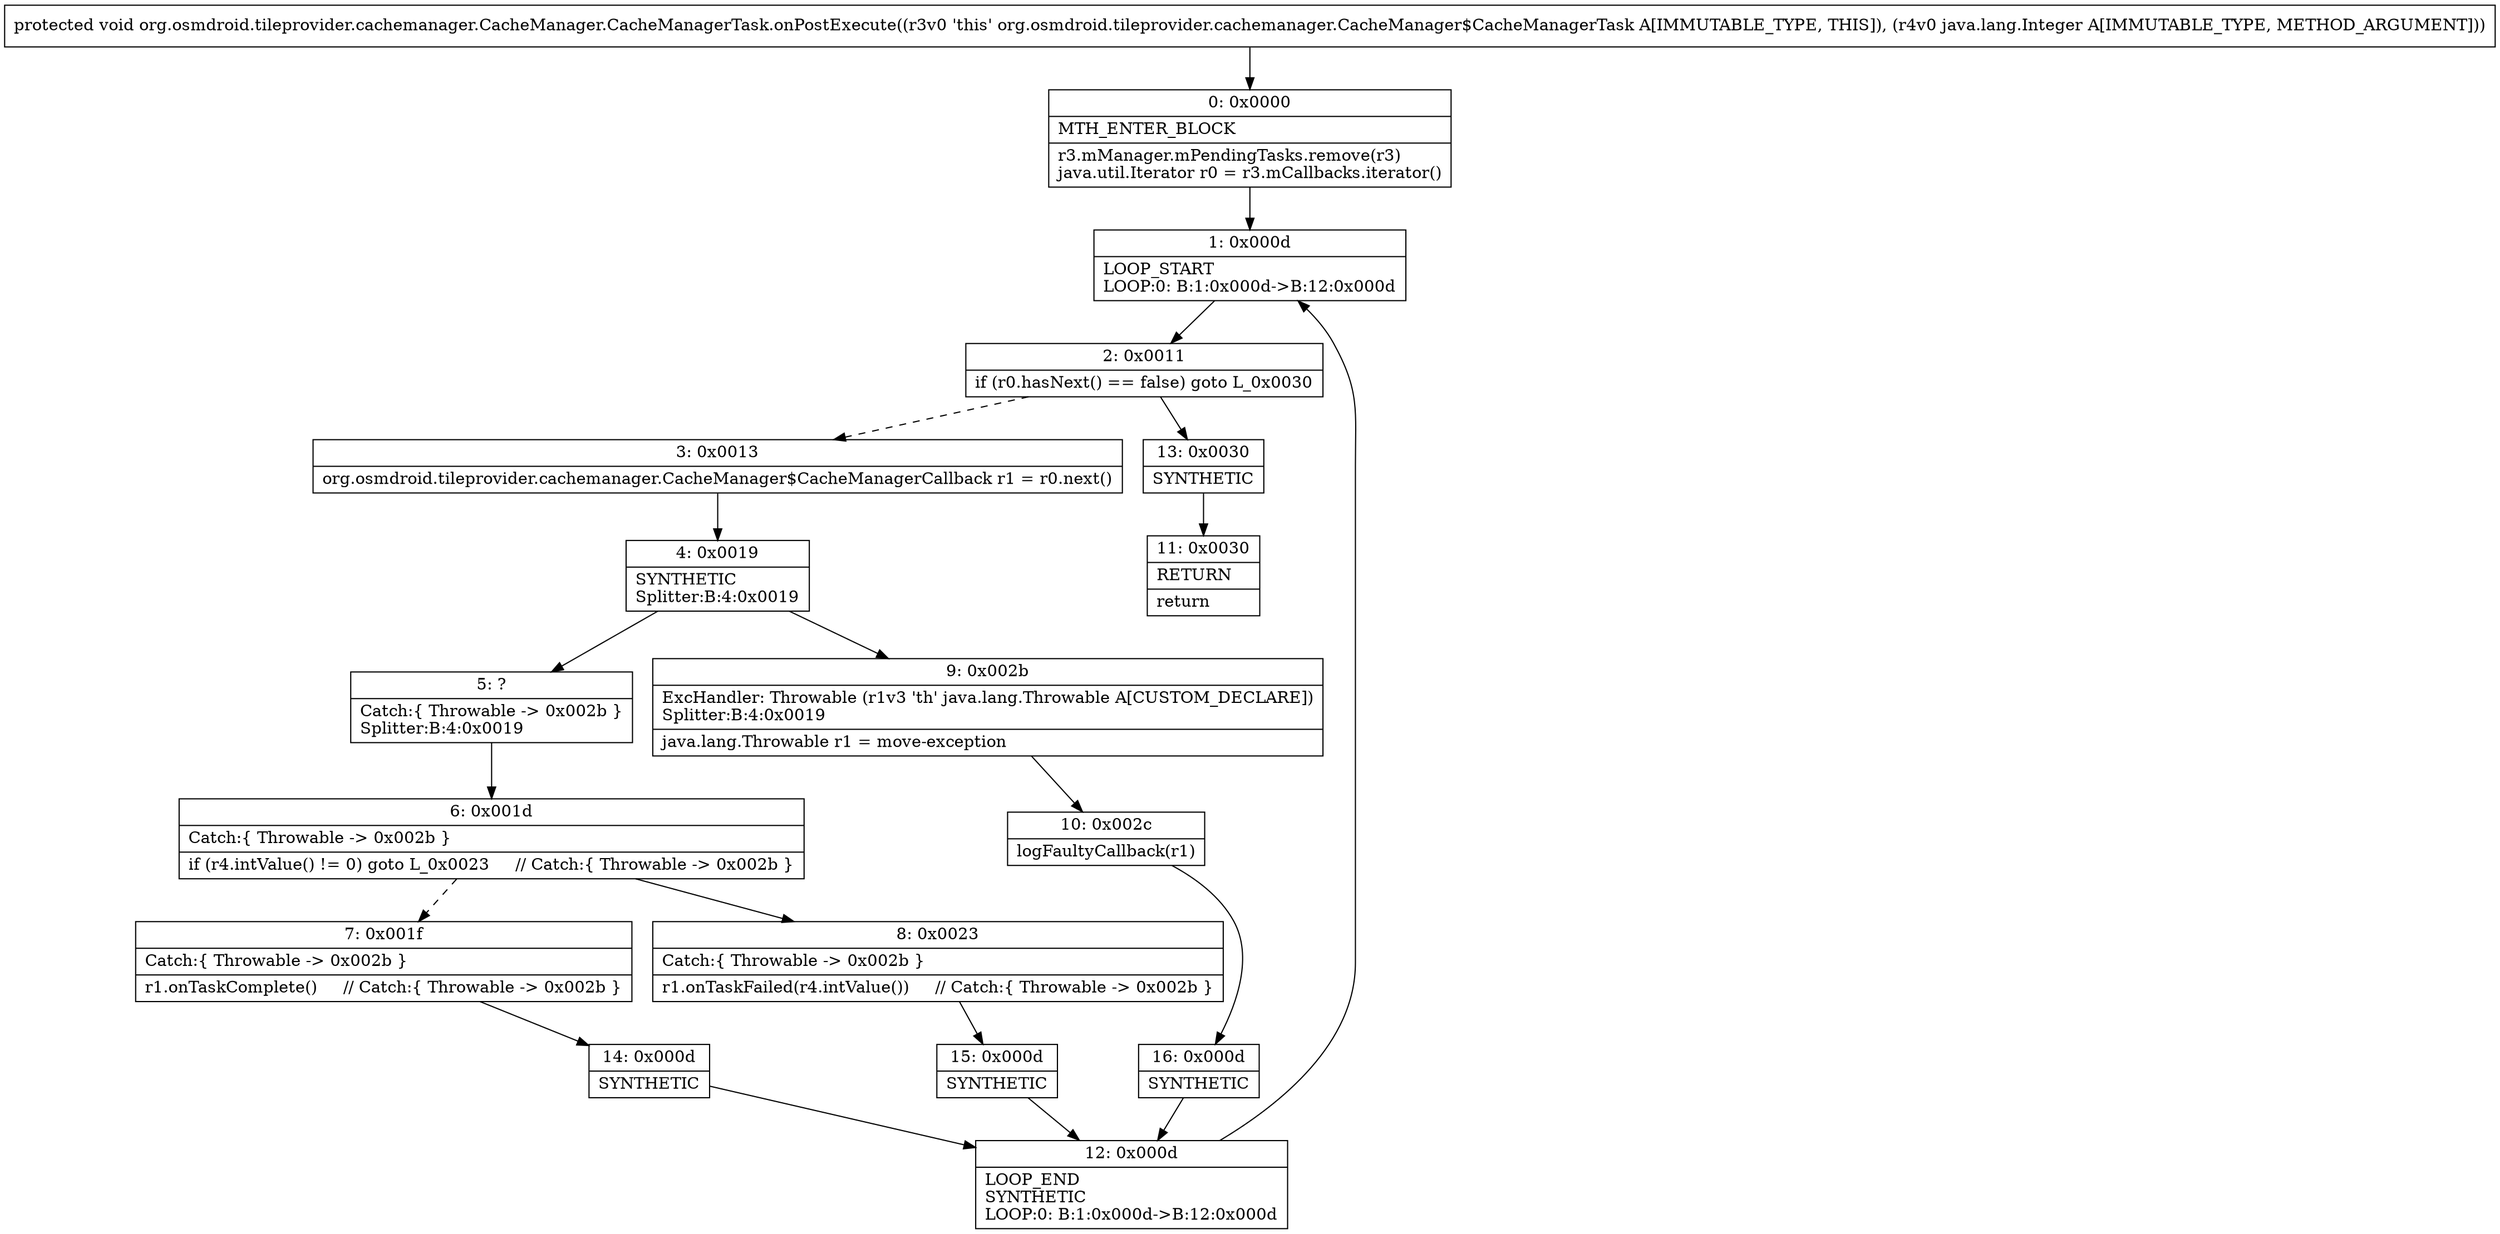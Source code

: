 digraph "CFG fororg.osmdroid.tileprovider.cachemanager.CacheManager.CacheManagerTask.onPostExecute(Ljava\/lang\/Integer;)V" {
Node_0 [shape=record,label="{0\:\ 0x0000|MTH_ENTER_BLOCK\l|r3.mManager.mPendingTasks.remove(r3)\ljava.util.Iterator r0 = r3.mCallbacks.iterator()\l}"];
Node_1 [shape=record,label="{1\:\ 0x000d|LOOP_START\lLOOP:0: B:1:0x000d\-\>B:12:0x000d\l}"];
Node_2 [shape=record,label="{2\:\ 0x0011|if (r0.hasNext() == false) goto L_0x0030\l}"];
Node_3 [shape=record,label="{3\:\ 0x0013|org.osmdroid.tileprovider.cachemanager.CacheManager$CacheManagerCallback r1 = r0.next()\l}"];
Node_4 [shape=record,label="{4\:\ 0x0019|SYNTHETIC\lSplitter:B:4:0x0019\l}"];
Node_5 [shape=record,label="{5\:\ ?|Catch:\{ Throwable \-\> 0x002b \}\lSplitter:B:4:0x0019\l}"];
Node_6 [shape=record,label="{6\:\ 0x001d|Catch:\{ Throwable \-\> 0x002b \}\l|if (r4.intValue() != 0) goto L_0x0023     \/\/ Catch:\{ Throwable \-\> 0x002b \}\l}"];
Node_7 [shape=record,label="{7\:\ 0x001f|Catch:\{ Throwable \-\> 0x002b \}\l|r1.onTaskComplete()     \/\/ Catch:\{ Throwable \-\> 0x002b \}\l}"];
Node_8 [shape=record,label="{8\:\ 0x0023|Catch:\{ Throwable \-\> 0x002b \}\l|r1.onTaskFailed(r4.intValue())     \/\/ Catch:\{ Throwable \-\> 0x002b \}\l}"];
Node_9 [shape=record,label="{9\:\ 0x002b|ExcHandler: Throwable (r1v3 'th' java.lang.Throwable A[CUSTOM_DECLARE])\lSplitter:B:4:0x0019\l|java.lang.Throwable r1 = move\-exception\l}"];
Node_10 [shape=record,label="{10\:\ 0x002c|logFaultyCallback(r1)\l}"];
Node_11 [shape=record,label="{11\:\ 0x0030|RETURN\l|return\l}"];
Node_12 [shape=record,label="{12\:\ 0x000d|LOOP_END\lSYNTHETIC\lLOOP:0: B:1:0x000d\-\>B:12:0x000d\l}"];
Node_13 [shape=record,label="{13\:\ 0x0030|SYNTHETIC\l}"];
Node_14 [shape=record,label="{14\:\ 0x000d|SYNTHETIC\l}"];
Node_15 [shape=record,label="{15\:\ 0x000d|SYNTHETIC\l}"];
Node_16 [shape=record,label="{16\:\ 0x000d|SYNTHETIC\l}"];
MethodNode[shape=record,label="{protected void org.osmdroid.tileprovider.cachemanager.CacheManager.CacheManagerTask.onPostExecute((r3v0 'this' org.osmdroid.tileprovider.cachemanager.CacheManager$CacheManagerTask A[IMMUTABLE_TYPE, THIS]), (r4v0 java.lang.Integer A[IMMUTABLE_TYPE, METHOD_ARGUMENT])) }"];
MethodNode -> Node_0;
Node_0 -> Node_1;
Node_1 -> Node_2;
Node_2 -> Node_3[style=dashed];
Node_2 -> Node_13;
Node_3 -> Node_4;
Node_4 -> Node_5;
Node_4 -> Node_9;
Node_5 -> Node_6;
Node_6 -> Node_7[style=dashed];
Node_6 -> Node_8;
Node_7 -> Node_14;
Node_8 -> Node_15;
Node_9 -> Node_10;
Node_10 -> Node_16;
Node_12 -> Node_1;
Node_13 -> Node_11;
Node_14 -> Node_12;
Node_15 -> Node_12;
Node_16 -> Node_12;
}


